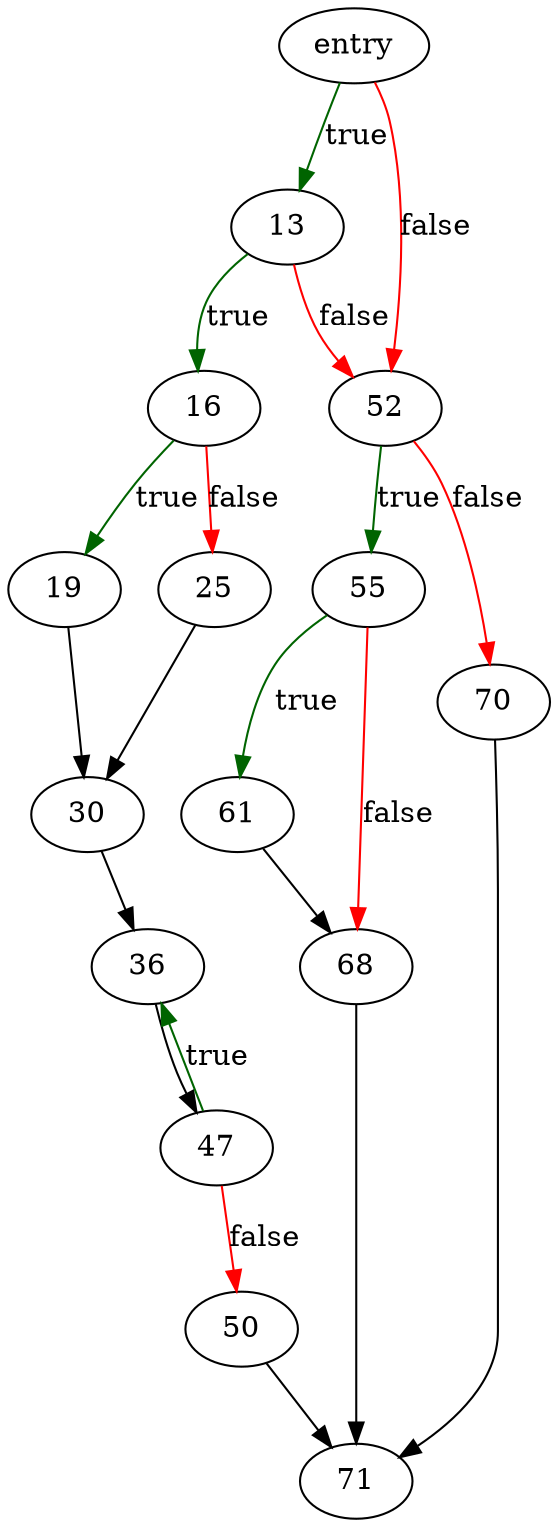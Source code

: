 digraph "sqlite3VdbeSerialPut" {
	// Node definitions.
	3 [label=entry];
	13;
	16;
	19;
	25;
	30;
	36;
	47;
	50;
	52;
	55;
	61;
	68;
	70;
	71;

	// Edge definitions.
	3 -> 13 [
		color=darkgreen
		label=true
	];
	3 -> 52 [
		color=red
		label=false
	];
	13 -> 16 [
		color=darkgreen
		label=true
	];
	13 -> 52 [
		color=red
		label=false
	];
	16 -> 19 [
		color=darkgreen
		label=true
	];
	16 -> 25 [
		color=red
		label=false
	];
	19 -> 30;
	25 -> 30;
	30 -> 36;
	36 -> 47;
	47 -> 36 [
		color=darkgreen
		label=true
	];
	47 -> 50 [
		color=red
		label=false
	];
	50 -> 71;
	52 -> 55 [
		color=darkgreen
		label=true
	];
	52 -> 70 [
		color=red
		label=false
	];
	55 -> 61 [
		color=darkgreen
		label=true
	];
	55 -> 68 [
		color=red
		label=false
	];
	61 -> 68;
	68 -> 71;
	70 -> 71;
}